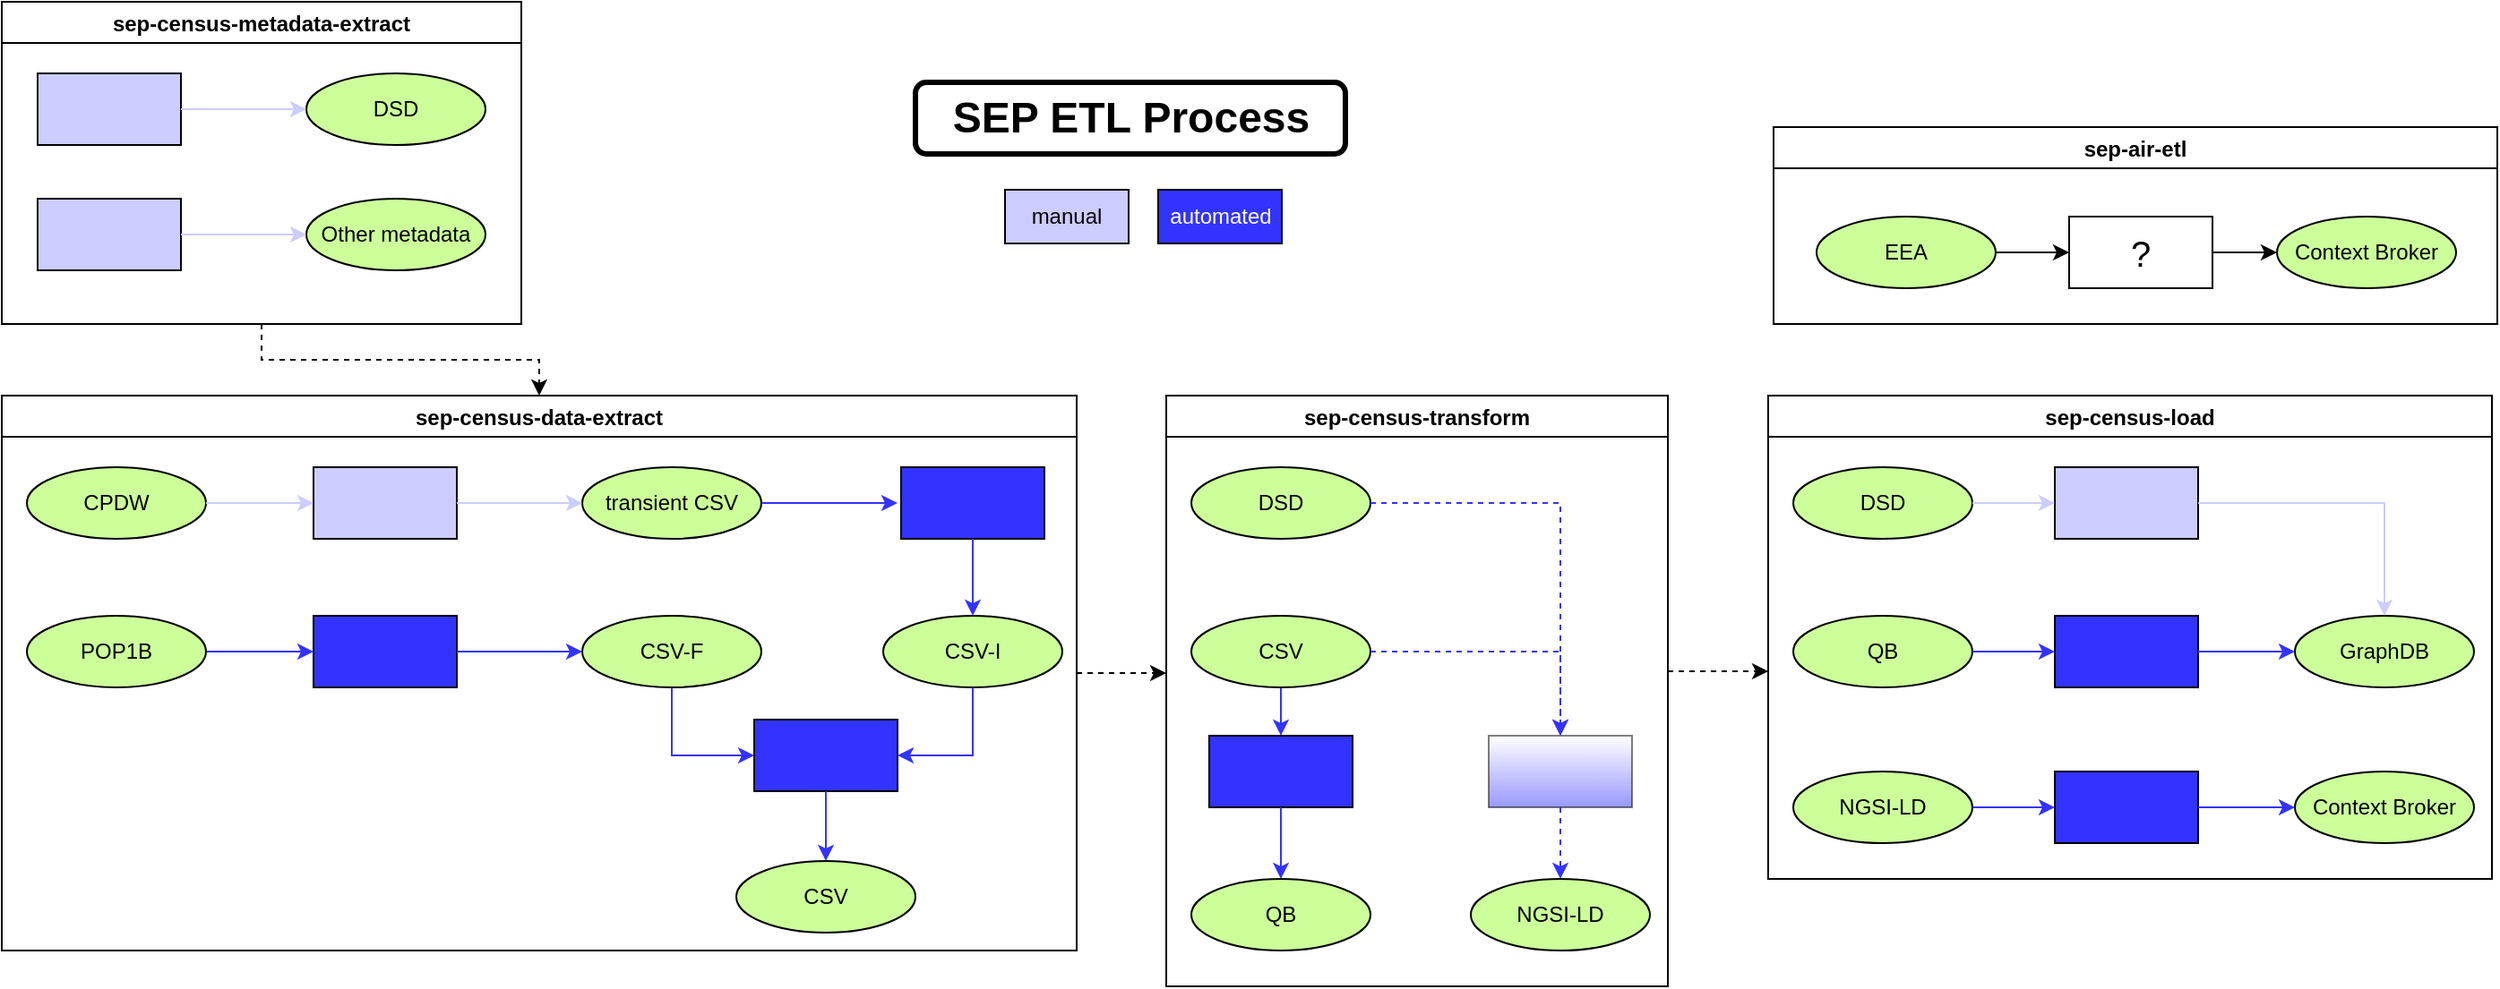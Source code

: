 <mxfile version="15.6.8" type="github">
  <diagram id="C5RBs43oDa-KdzZeNtuy" name="Page-1">
    <mxGraphModel dx="1422" dy="776" grid="1" gridSize="10" guides="1" tooltips="1" connect="1" arrows="1" fold="1" page="1" pageScale="1" pageWidth="827" pageHeight="1169" math="0" shadow="0">
      <root>
        <mxCell id="WIyWlLk6GJQsqaUBKTNV-0" />
        <mxCell id="WIyWlLk6GJQsqaUBKTNV-1" parent="WIyWlLk6GJQsqaUBKTNV-0" />
        <mxCell id="qQHiMvwfqEVsgReaYoB2-117" style="edgeStyle=orthogonalEdgeStyle;rounded=0;orthogonalLoop=1;jettySize=auto;html=1;exitX=0.5;exitY=1;exitDx=0;exitDy=0;entryX=0.5;entryY=0;entryDx=0;entryDy=0;dashed=1;fontSize=20;fontColor=#FFFFFF;strokeColor=#000000;" edge="1" parent="WIyWlLk6GJQsqaUBKTNV-1" source="qQHiMvwfqEVsgReaYoB2-0" target="qQHiMvwfqEVsgReaYoB2-8">
          <mxGeometry relative="1" as="geometry" />
        </mxCell>
        <mxCell id="qQHiMvwfqEVsgReaYoB2-0" value="sep-census-metadata-extract" style="swimlane;" vertex="1" parent="WIyWlLk6GJQsqaUBKTNV-1">
          <mxGeometry x="50" y="60" width="290" height="180" as="geometry" />
        </mxCell>
        <mxCell id="qQHiMvwfqEVsgReaYoB2-2" value="" style="rounded=0;whiteSpace=wrap;html=1;fillColor=#CCCCFF;" vertex="1" parent="qQHiMvwfqEVsgReaYoB2-0">
          <mxGeometry x="20" y="40" width="80" height="40" as="geometry" />
        </mxCell>
        <mxCell id="qQHiMvwfqEVsgReaYoB2-3" value="DSD" style="ellipse;whiteSpace=wrap;html=1;fillColor=#CCFF99;" vertex="1" parent="qQHiMvwfqEVsgReaYoB2-0">
          <mxGeometry x="170" y="40" width="100" height="40" as="geometry" />
        </mxCell>
        <mxCell id="qQHiMvwfqEVsgReaYoB2-4" value="" style="endArrow=classic;html=1;rounded=0;exitX=1;exitY=0.5;exitDx=0;exitDy=0;entryX=0;entryY=0.5;entryDx=0;entryDy=0;strokeColor=#CCCCFF;" edge="1" parent="qQHiMvwfqEVsgReaYoB2-0" source="qQHiMvwfqEVsgReaYoB2-2" target="qQHiMvwfqEVsgReaYoB2-3">
          <mxGeometry width="50" height="50" relative="1" as="geometry">
            <mxPoint x="320" y="360" as="sourcePoint" />
            <mxPoint x="370" y="310" as="targetPoint" />
          </mxGeometry>
        </mxCell>
        <mxCell id="qQHiMvwfqEVsgReaYoB2-5" value="" style="rounded=0;whiteSpace=wrap;html=1;fillColor=#CCCCFF;" vertex="1" parent="qQHiMvwfqEVsgReaYoB2-0">
          <mxGeometry x="20" y="110" width="80" height="40" as="geometry" />
        </mxCell>
        <mxCell id="qQHiMvwfqEVsgReaYoB2-6" value="Other metadata" style="ellipse;whiteSpace=wrap;html=1;fillColor=#CCFF99;" vertex="1" parent="qQHiMvwfqEVsgReaYoB2-0">
          <mxGeometry x="170" y="110" width="100" height="40" as="geometry" />
        </mxCell>
        <mxCell id="qQHiMvwfqEVsgReaYoB2-7" value="" style="endArrow=classic;html=1;rounded=0;exitX=1;exitY=0.5;exitDx=0;exitDy=0;entryX=0;entryY=0.5;entryDx=0;entryDy=0;strokeColor=#CCCCFF;" edge="1" parent="qQHiMvwfqEVsgReaYoB2-0" source="qQHiMvwfqEVsgReaYoB2-5" target="qQHiMvwfqEVsgReaYoB2-6">
          <mxGeometry width="50" height="50" relative="1" as="geometry">
            <mxPoint x="250" y="370" as="sourcePoint" />
            <mxPoint x="300" y="320" as="targetPoint" />
          </mxGeometry>
        </mxCell>
        <mxCell id="qQHiMvwfqEVsgReaYoB2-123" style="edgeStyle=orthogonalEdgeStyle;rounded=0;orthogonalLoop=1;jettySize=auto;html=1;exitX=1;exitY=0.5;exitDx=0;exitDy=0;dashed=1;fontSize=20;fontColor=#FFFFFF;strokeColor=#000000;" edge="1" parent="WIyWlLk6GJQsqaUBKTNV-1" source="qQHiMvwfqEVsgReaYoB2-8">
          <mxGeometry relative="1" as="geometry">
            <mxPoint x="700" y="435" as="targetPoint" />
          </mxGeometry>
        </mxCell>
        <mxCell id="qQHiMvwfqEVsgReaYoB2-8" value="sep-census-data-extract" style="swimlane;" vertex="1" parent="WIyWlLk6GJQsqaUBKTNV-1">
          <mxGeometry x="50" y="280" width="600" height="310" as="geometry" />
        </mxCell>
        <mxCell id="qQHiMvwfqEVsgReaYoB2-9" value="" style="rounded=0;whiteSpace=wrap;html=1;fillColor=#CCCCFF;" vertex="1" parent="qQHiMvwfqEVsgReaYoB2-8">
          <mxGeometry x="174" y="40" width="80" height="40" as="geometry" />
        </mxCell>
        <mxCell id="qQHiMvwfqEVsgReaYoB2-10" value="transient CSV" style="ellipse;whiteSpace=wrap;html=1;fillColor=#CCFF99;" vertex="1" parent="qQHiMvwfqEVsgReaYoB2-8">
          <mxGeometry x="324" y="40" width="100" height="40" as="geometry" />
        </mxCell>
        <mxCell id="qQHiMvwfqEVsgReaYoB2-11" value="" style="endArrow=classic;html=1;rounded=0;exitX=1;exitY=0.5;exitDx=0;exitDy=0;entryX=0;entryY=0.5;entryDx=0;entryDy=0;strokeColor=#CCCCFF;" edge="1" parent="qQHiMvwfqEVsgReaYoB2-8" source="qQHiMvwfqEVsgReaYoB2-9" target="qQHiMvwfqEVsgReaYoB2-10">
          <mxGeometry width="50" height="50" relative="1" as="geometry">
            <mxPoint x="474" y="360" as="sourcePoint" />
            <mxPoint x="524" y="310" as="targetPoint" />
          </mxGeometry>
        </mxCell>
        <mxCell id="qQHiMvwfqEVsgReaYoB2-20" value="" style="edgeStyle=orthogonalEdgeStyle;rounded=0;orthogonalLoop=1;jettySize=auto;html=1;strokeColor=#3333FF;exitX=1;exitY=0.5;exitDx=0;exitDy=0;entryX=0;entryY=0.5;entryDx=0;entryDy=0;" edge="1" parent="qQHiMvwfqEVsgReaYoB2-8" source="qQHiMvwfqEVsgReaYoB2-19" target="qQHiMvwfqEVsgReaYoB2-12">
          <mxGeometry relative="1" as="geometry">
            <mxPoint x="170" y="143" as="targetPoint" />
          </mxGeometry>
        </mxCell>
        <mxCell id="qQHiMvwfqEVsgReaYoB2-12" value="" style="rounded=0;whiteSpace=wrap;html=1;fillColor=#3333FF;" vertex="1" parent="qQHiMvwfqEVsgReaYoB2-8">
          <mxGeometry x="174" y="123" width="80" height="40" as="geometry" />
        </mxCell>
        <mxCell id="qQHiMvwfqEVsgReaYoB2-13" value="CSV-F" style="ellipse;whiteSpace=wrap;html=1;fillColor=#CCFF99;" vertex="1" parent="qQHiMvwfqEVsgReaYoB2-8">
          <mxGeometry x="324" y="123" width="100" height="40" as="geometry" />
        </mxCell>
        <mxCell id="qQHiMvwfqEVsgReaYoB2-14" value="" style="endArrow=classic;html=1;rounded=0;exitX=1;exitY=0.5;exitDx=0;exitDy=0;entryX=0;entryY=0.5;entryDx=0;entryDy=0;strokeColor=#3333FF;" edge="1" parent="qQHiMvwfqEVsgReaYoB2-8" source="qQHiMvwfqEVsgReaYoB2-12" target="qQHiMvwfqEVsgReaYoB2-13">
          <mxGeometry width="50" height="50" relative="1" as="geometry">
            <mxPoint x="404" y="383" as="sourcePoint" />
            <mxPoint x="454" y="333" as="targetPoint" />
          </mxGeometry>
        </mxCell>
        <mxCell id="qQHiMvwfqEVsgReaYoB2-15" value="CPDW" style="ellipse;whiteSpace=wrap;html=1;fillColor=#CCFF99;" vertex="1" parent="qQHiMvwfqEVsgReaYoB2-8">
          <mxGeometry x="14" y="40" width="100" height="40" as="geometry" />
        </mxCell>
        <mxCell id="qQHiMvwfqEVsgReaYoB2-17" value="" style="endArrow=classic;html=1;rounded=0;exitX=1;exitY=0.5;exitDx=0;exitDy=0;entryX=0;entryY=0.5;entryDx=0;entryDy=0;strokeColor=#CCCCFF;" edge="1" parent="qQHiMvwfqEVsgReaYoB2-8" source="qQHiMvwfqEVsgReaYoB2-15" target="qQHiMvwfqEVsgReaYoB2-9">
          <mxGeometry width="50" height="50" relative="1" as="geometry">
            <mxPoint x="264" y="70" as="sourcePoint" />
            <mxPoint x="334" y="70" as="targetPoint" />
          </mxGeometry>
        </mxCell>
        <mxCell id="qQHiMvwfqEVsgReaYoB2-19" value="POP1B" style="ellipse;whiteSpace=wrap;html=1;fillColor=#CCFF99;" vertex="1" parent="qQHiMvwfqEVsgReaYoB2-8">
          <mxGeometry x="14" y="123" width="100" height="40" as="geometry" />
        </mxCell>
        <mxCell id="qQHiMvwfqEVsgReaYoB2-22" value="CSV-I" style="ellipse;whiteSpace=wrap;html=1;fillColor=#CCFF99;" vertex="1" parent="qQHiMvwfqEVsgReaYoB2-8">
          <mxGeometry x="492" y="123" width="100" height="40" as="geometry" />
        </mxCell>
        <mxCell id="qQHiMvwfqEVsgReaYoB2-21" value="" style="rounded=0;whiteSpace=wrap;html=1;fillColor=#3333FF;" vertex="1" parent="qQHiMvwfqEVsgReaYoB2-8">
          <mxGeometry x="502" y="40" width="80" height="40" as="geometry" />
        </mxCell>
        <mxCell id="qQHiMvwfqEVsgReaYoB2-23" value="" style="endArrow=classic;html=1;rounded=0;exitX=0.5;exitY=1;exitDx=0;exitDy=0;strokeColor=#3333FF;" edge="1" parent="qQHiMvwfqEVsgReaYoB2-8" source="qQHiMvwfqEVsgReaYoB2-21" target="qQHiMvwfqEVsgReaYoB2-22">
          <mxGeometry width="50" height="50" relative="1" as="geometry">
            <mxPoint x="264" y="153" as="sourcePoint" />
            <mxPoint x="334" y="153" as="targetPoint" />
          </mxGeometry>
        </mxCell>
        <mxCell id="qQHiMvwfqEVsgReaYoB2-25" value="" style="rounded=0;whiteSpace=wrap;html=1;fillColor=#3333FF;" vertex="1" parent="qQHiMvwfqEVsgReaYoB2-8">
          <mxGeometry x="420" y="181" width="80" height="40" as="geometry" />
        </mxCell>
        <mxCell id="qQHiMvwfqEVsgReaYoB2-28" value="" style="endArrow=classic;html=1;rounded=0;strokeColor=#3333FF;entryX=0;entryY=0.5;entryDx=0;entryDy=0;exitX=0.5;exitY=1;exitDx=0;exitDy=0;edgeStyle=orthogonalEdgeStyle;" edge="1" parent="qQHiMvwfqEVsgReaYoB2-8" source="qQHiMvwfqEVsgReaYoB2-13" target="qQHiMvwfqEVsgReaYoB2-25">
          <mxGeometry width="50" height="50" relative="1" as="geometry">
            <mxPoint x="370" y="170" as="sourcePoint" />
            <mxPoint x="390" y="90" as="targetPoint" />
          </mxGeometry>
        </mxCell>
        <mxCell id="qQHiMvwfqEVsgReaYoB2-30" value="" style="endArrow=classic;html=1;rounded=0;strokeColor=#3333FF;entryX=1;entryY=0.5;entryDx=0;entryDy=0;exitX=0.5;exitY=1;exitDx=0;exitDy=0;edgeStyle=orthogonalEdgeStyle;" edge="1" parent="qQHiMvwfqEVsgReaYoB2-8" source="qQHiMvwfqEVsgReaYoB2-22" target="qQHiMvwfqEVsgReaYoB2-25">
          <mxGeometry width="50" height="50" relative="1" as="geometry">
            <mxPoint x="550" y="180" as="sourcePoint" />
            <mxPoint x="390" y="90" as="targetPoint" />
          </mxGeometry>
        </mxCell>
        <mxCell id="qQHiMvwfqEVsgReaYoB2-31" value="CSV" style="ellipse;whiteSpace=wrap;html=1;fillColor=#CCFF99;" vertex="1" parent="qQHiMvwfqEVsgReaYoB2-8">
          <mxGeometry x="410" y="260" width="100" height="40" as="geometry" />
        </mxCell>
        <mxCell id="qQHiMvwfqEVsgReaYoB2-32" value="" style="endArrow=classic;html=1;rounded=0;exitX=0.5;exitY=1;exitDx=0;exitDy=0;entryX=0.5;entryY=0;entryDx=0;entryDy=0;strokeColor=#3333FF;" edge="1" parent="qQHiMvwfqEVsgReaYoB2-8" source="qQHiMvwfqEVsgReaYoB2-25" target="qQHiMvwfqEVsgReaYoB2-31">
          <mxGeometry width="50" height="50" relative="1" as="geometry">
            <mxPoint x="264" y="153" as="sourcePoint" />
            <mxPoint x="334" y="153" as="targetPoint" />
          </mxGeometry>
        </mxCell>
        <mxCell id="qQHiMvwfqEVsgReaYoB2-24" value="" style="endArrow=classic;html=1;rounded=0;exitX=1;exitY=0.5;exitDx=0;exitDy=0;strokeColor=#3333FF;" edge="1" parent="WIyWlLk6GJQsqaUBKTNV-1" source="qQHiMvwfqEVsgReaYoB2-10">
          <mxGeometry width="50" height="50" relative="1" as="geometry">
            <mxPoint x="324" y="443" as="sourcePoint" />
            <mxPoint x="550" y="340" as="targetPoint" />
          </mxGeometry>
        </mxCell>
        <mxCell id="qQHiMvwfqEVsgReaYoB2-124" style="edgeStyle=orthogonalEdgeStyle;rounded=0;orthogonalLoop=1;jettySize=auto;html=1;entryX=0;entryY=0.5;entryDx=0;entryDy=0;dashed=1;fontSize=20;fontColor=#FFFFFF;strokeColor=#000000;" edge="1" parent="WIyWlLk6GJQsqaUBKTNV-1">
          <mxGeometry relative="1" as="geometry">
            <mxPoint x="980" y="434" as="sourcePoint" />
            <mxPoint x="1036" y="434" as="targetPoint" />
          </mxGeometry>
        </mxCell>
        <mxCell id="qQHiMvwfqEVsgReaYoB2-53" value="sep-census-transform" style="swimlane;" vertex="1" parent="WIyWlLk6GJQsqaUBKTNV-1">
          <mxGeometry x="700" y="280" width="280" height="330" as="geometry" />
        </mxCell>
        <mxCell id="qQHiMvwfqEVsgReaYoB2-57" value="" style="edgeStyle=orthogonalEdgeStyle;rounded=0;orthogonalLoop=1;jettySize=auto;html=1;strokeColor=#3333FF;exitX=0.5;exitY=1;exitDx=0;exitDy=0;entryX=0.5;entryY=0;entryDx=0;entryDy=0;" edge="1" parent="qQHiMvwfqEVsgReaYoB2-53" source="qQHiMvwfqEVsgReaYoB2-63" target="qQHiMvwfqEVsgReaYoB2-58">
          <mxGeometry relative="1" as="geometry">
            <mxPoint x="170" y="143" as="targetPoint" />
          </mxGeometry>
        </mxCell>
        <mxCell id="qQHiMvwfqEVsgReaYoB2-58" value="" style="rounded=0;whiteSpace=wrap;html=1;fillColor=#3333FF;" vertex="1" parent="qQHiMvwfqEVsgReaYoB2-53">
          <mxGeometry x="24" y="190" width="80" height="40" as="geometry" />
        </mxCell>
        <mxCell id="qQHiMvwfqEVsgReaYoB2-61" value="DSD" style="ellipse;whiteSpace=wrap;html=1;fillColor=#CCFF99;" vertex="1" parent="qQHiMvwfqEVsgReaYoB2-53">
          <mxGeometry x="14" y="40" width="100" height="40" as="geometry" />
        </mxCell>
        <mxCell id="qQHiMvwfqEVsgReaYoB2-63" value="CSV" style="ellipse;whiteSpace=wrap;html=1;fillColor=#CCFF99;" vertex="1" parent="qQHiMvwfqEVsgReaYoB2-53">
          <mxGeometry x="14" y="123" width="100" height="40" as="geometry" />
        </mxCell>
        <mxCell id="qQHiMvwfqEVsgReaYoB2-73" value="QB" style="ellipse;whiteSpace=wrap;html=1;fillColor=#CCFF99;" vertex="1" parent="qQHiMvwfqEVsgReaYoB2-53">
          <mxGeometry x="14" y="270" width="100" height="40" as="geometry" />
        </mxCell>
        <mxCell id="qQHiMvwfqEVsgReaYoB2-74" value="" style="edgeStyle=orthogonalEdgeStyle;rounded=0;orthogonalLoop=1;jettySize=auto;html=1;strokeColor=#3333FF;exitX=0.5;exitY=1;exitDx=0;exitDy=0;entryX=0.5;entryY=0;entryDx=0;entryDy=0;" edge="1" parent="qQHiMvwfqEVsgReaYoB2-53" source="qQHiMvwfqEVsgReaYoB2-58" target="qQHiMvwfqEVsgReaYoB2-73">
          <mxGeometry relative="1" as="geometry">
            <mxPoint x="74" y="200" as="targetPoint" />
            <mxPoint x="74" y="173" as="sourcePoint" />
          </mxGeometry>
        </mxCell>
        <mxCell id="qQHiMvwfqEVsgReaYoB2-75" value="" style="rounded=0;whiteSpace=wrap;html=1;fillColor=#3333FF;gradientColor=#ffffff;gradientDirection=north;opacity=50;" vertex="1" parent="qQHiMvwfqEVsgReaYoB2-53">
          <mxGeometry x="180" y="190" width="80" height="40" as="geometry" />
        </mxCell>
        <mxCell id="qQHiMvwfqEVsgReaYoB2-76" value="NGSI-LD" style="ellipse;whiteSpace=wrap;html=1;fillColor=#CCFF99;" vertex="1" parent="qQHiMvwfqEVsgReaYoB2-53">
          <mxGeometry x="170" y="270" width="100" height="40" as="geometry" />
        </mxCell>
        <mxCell id="qQHiMvwfqEVsgReaYoB2-77" value="" style="edgeStyle=orthogonalEdgeStyle;rounded=0;orthogonalLoop=1;jettySize=auto;html=1;strokeColor=#3333FF;exitX=0.5;exitY=1;exitDx=0;exitDy=0;entryX=0.5;entryY=0;entryDx=0;entryDy=0;dashed=1;" edge="1" parent="qQHiMvwfqEVsgReaYoB2-53" source="qQHiMvwfqEVsgReaYoB2-75" target="qQHiMvwfqEVsgReaYoB2-76">
          <mxGeometry relative="1" as="geometry">
            <mxPoint x="74" y="280" as="targetPoint" />
            <mxPoint x="74" y="240" as="sourcePoint" />
          </mxGeometry>
        </mxCell>
        <mxCell id="qQHiMvwfqEVsgReaYoB2-78" value="" style="edgeStyle=orthogonalEdgeStyle;rounded=0;orthogonalLoop=1;jettySize=auto;html=1;strokeColor=#3333FF;exitX=1;exitY=0.5;exitDx=0;exitDy=0;entryX=0.5;entryY=0;entryDx=0;entryDy=0;dashed=1;" edge="1" parent="qQHiMvwfqEVsgReaYoB2-53" source="qQHiMvwfqEVsgReaYoB2-61" target="qQHiMvwfqEVsgReaYoB2-75">
          <mxGeometry relative="1" as="geometry">
            <mxPoint x="230" y="280" as="targetPoint" />
            <mxPoint x="230" y="240" as="sourcePoint" />
          </mxGeometry>
        </mxCell>
        <mxCell id="qQHiMvwfqEVsgReaYoB2-79" value="" style="edgeStyle=orthogonalEdgeStyle;rounded=0;orthogonalLoop=1;jettySize=auto;html=1;strokeColor=#3333FF;exitX=1;exitY=0.5;exitDx=0;exitDy=0;entryX=0.5;entryY=0;entryDx=0;entryDy=0;dashed=1;" edge="1" parent="qQHiMvwfqEVsgReaYoB2-53" source="qQHiMvwfqEVsgReaYoB2-63" target="qQHiMvwfqEVsgReaYoB2-75">
          <mxGeometry relative="1" as="geometry">
            <mxPoint x="240" y="290" as="targetPoint" />
            <mxPoint x="240" y="250" as="sourcePoint" />
          </mxGeometry>
        </mxCell>
        <mxCell id="qQHiMvwfqEVsgReaYoB2-80" value="sep-census-load" style="swimlane;" vertex="1" parent="WIyWlLk6GJQsqaUBKTNV-1">
          <mxGeometry x="1036" y="280" width="404" height="270" as="geometry" />
        </mxCell>
        <mxCell id="qQHiMvwfqEVsgReaYoB2-82" value="" style="rounded=0;whiteSpace=wrap;html=1;fillColor=#3333FF;" vertex="1" parent="qQHiMvwfqEVsgReaYoB2-80">
          <mxGeometry x="160" y="123" width="80" height="40" as="geometry" />
        </mxCell>
        <mxCell id="qQHiMvwfqEVsgReaYoB2-83" value="DSD" style="ellipse;whiteSpace=wrap;html=1;fillColor=#CCFF99;" vertex="1" parent="qQHiMvwfqEVsgReaYoB2-80">
          <mxGeometry x="14" y="40" width="100" height="40" as="geometry" />
        </mxCell>
        <mxCell id="qQHiMvwfqEVsgReaYoB2-84" value="QB" style="ellipse;whiteSpace=wrap;html=1;fillColor=#CCFF99;" vertex="1" parent="qQHiMvwfqEVsgReaYoB2-80">
          <mxGeometry x="14" y="123" width="100" height="40" as="geometry" />
        </mxCell>
        <mxCell id="qQHiMvwfqEVsgReaYoB2-85" value="NGSI-LD" style="ellipse;whiteSpace=wrap;html=1;fillColor=#CCFF99;" vertex="1" parent="qQHiMvwfqEVsgReaYoB2-80">
          <mxGeometry x="14" y="210" width="100" height="40" as="geometry" />
        </mxCell>
        <mxCell id="qQHiMvwfqEVsgReaYoB2-86" value="" style="edgeStyle=orthogonalEdgeStyle;rounded=0;orthogonalLoop=1;jettySize=auto;html=1;strokeColor=#3333FF;exitX=1;exitY=0.5;exitDx=0;exitDy=0;entryX=0;entryY=0.5;entryDx=0;entryDy=0;" edge="1" parent="qQHiMvwfqEVsgReaYoB2-80" source="qQHiMvwfqEVsgReaYoB2-84" target="qQHiMvwfqEVsgReaYoB2-82">
          <mxGeometry relative="1" as="geometry">
            <mxPoint x="74" y="200" as="targetPoint" />
            <mxPoint x="74" y="173" as="sourcePoint" />
          </mxGeometry>
        </mxCell>
        <mxCell id="qQHiMvwfqEVsgReaYoB2-88" value="GraphDB" style="ellipse;whiteSpace=wrap;html=1;fillColor=#CCFF99;" vertex="1" parent="qQHiMvwfqEVsgReaYoB2-80">
          <mxGeometry x="294" y="123" width="100" height="40" as="geometry" />
        </mxCell>
        <mxCell id="qQHiMvwfqEVsgReaYoB2-93" value="" style="rounded=0;whiteSpace=wrap;html=1;fillColor=#CCCCFF;" vertex="1" parent="qQHiMvwfqEVsgReaYoB2-80">
          <mxGeometry x="160" y="40" width="80" height="40" as="geometry" />
        </mxCell>
        <mxCell id="qQHiMvwfqEVsgReaYoB2-94" value="" style="endArrow=classic;html=1;rounded=0;exitX=1;exitY=0.5;exitDx=0;exitDy=0;strokeColor=#CCCCFF;" edge="1" parent="qQHiMvwfqEVsgReaYoB2-80" source="qQHiMvwfqEVsgReaYoB2-83">
          <mxGeometry width="50" height="50" relative="1" as="geometry">
            <mxPoint x="121" y="59.5" as="sourcePoint" />
            <mxPoint x="160" y="60" as="targetPoint" />
          </mxGeometry>
        </mxCell>
        <mxCell id="qQHiMvwfqEVsgReaYoB2-97" value="" style="endArrow=classic;html=1;rounded=0;exitX=1;exitY=0.5;exitDx=0;exitDy=0;strokeColor=#CCCCFF;edgeStyle=orthogonalEdgeStyle;entryX=0.5;entryY=0;entryDx=0;entryDy=0;" edge="1" parent="qQHiMvwfqEVsgReaYoB2-80" source="qQHiMvwfqEVsgReaYoB2-93" target="qQHiMvwfqEVsgReaYoB2-88">
          <mxGeometry width="50" height="50" relative="1" as="geometry">
            <mxPoint x="124" y="70" as="sourcePoint" />
            <mxPoint x="340" y="120" as="targetPoint" />
          </mxGeometry>
        </mxCell>
        <mxCell id="qQHiMvwfqEVsgReaYoB2-98" value="" style="edgeStyle=orthogonalEdgeStyle;rounded=0;orthogonalLoop=1;jettySize=auto;html=1;strokeColor=#3333FF;exitX=1;exitY=0.5;exitDx=0;exitDy=0;entryX=0;entryY=0.5;entryDx=0;entryDy=0;" edge="1" parent="qQHiMvwfqEVsgReaYoB2-80" source="qQHiMvwfqEVsgReaYoB2-82" target="qQHiMvwfqEVsgReaYoB2-88">
          <mxGeometry relative="1" as="geometry">
            <mxPoint x="170" y="153" as="targetPoint" />
            <mxPoint x="124" y="153" as="sourcePoint" />
          </mxGeometry>
        </mxCell>
        <mxCell id="qQHiMvwfqEVsgReaYoB2-99" value="Context Broker" style="ellipse;whiteSpace=wrap;html=1;fillColor=#CCFF99;" vertex="1" parent="qQHiMvwfqEVsgReaYoB2-80">
          <mxGeometry x="294" y="210" width="100" height="40" as="geometry" />
        </mxCell>
        <mxCell id="qQHiMvwfqEVsgReaYoB2-100" value="" style="rounded=0;whiteSpace=wrap;html=1;fillColor=#3333FF;" vertex="1" parent="qQHiMvwfqEVsgReaYoB2-80">
          <mxGeometry x="160" y="210" width="80" height="40" as="geometry" />
        </mxCell>
        <mxCell id="qQHiMvwfqEVsgReaYoB2-101" value="" style="edgeStyle=orthogonalEdgeStyle;rounded=0;orthogonalLoop=1;jettySize=auto;html=1;strokeColor=#3333FF;exitX=1;exitY=0.5;exitDx=0;exitDy=0;entryX=0;entryY=0.5;entryDx=0;entryDy=0;" edge="1" parent="qQHiMvwfqEVsgReaYoB2-80" source="qQHiMvwfqEVsgReaYoB2-85" target="qQHiMvwfqEVsgReaYoB2-100">
          <mxGeometry relative="1" as="geometry">
            <mxPoint x="170" y="153" as="targetPoint" />
            <mxPoint x="124" y="153" as="sourcePoint" />
          </mxGeometry>
        </mxCell>
        <mxCell id="qQHiMvwfqEVsgReaYoB2-102" value="" style="edgeStyle=orthogonalEdgeStyle;rounded=0;orthogonalLoop=1;jettySize=auto;html=1;strokeColor=#3333FF;exitX=1;exitY=0.5;exitDx=0;exitDy=0;entryX=0;entryY=0.5;entryDx=0;entryDy=0;exitPerimeter=0;" edge="1" parent="qQHiMvwfqEVsgReaYoB2-80" source="qQHiMvwfqEVsgReaYoB2-100" target="qQHiMvwfqEVsgReaYoB2-99">
          <mxGeometry relative="1" as="geometry">
            <mxPoint x="310" y="153" as="targetPoint" />
            <mxPoint x="250" y="153" as="sourcePoint" />
          </mxGeometry>
        </mxCell>
        <mxCell id="qQHiMvwfqEVsgReaYoB2-103" value="SEP ETL Process" style="text;html=1;fontSize=24;fontStyle=1;verticalAlign=middle;align=center;strokeColor=default;rounded=1;strokeWidth=3;" vertex="1" parent="WIyWlLk6GJQsqaUBKTNV-1">
          <mxGeometry x="560" y="105" width="240" height="40" as="geometry" />
        </mxCell>
        <mxCell id="qQHiMvwfqEVsgReaYoB2-104" value="manual" style="rounded=0;whiteSpace=wrap;html=1;fillColor=#CCCCFF;" vertex="1" parent="WIyWlLk6GJQsqaUBKTNV-1">
          <mxGeometry x="610" y="165" width="69" height="30" as="geometry" />
        </mxCell>
        <mxCell id="qQHiMvwfqEVsgReaYoB2-107" value="&lt;font color=&quot;#FFFFFF&quot;&gt;automated&lt;/font&gt;" style="rounded=0;whiteSpace=wrap;html=1;fillColor=#3333FF;" vertex="1" parent="WIyWlLk6GJQsqaUBKTNV-1">
          <mxGeometry x="695.5" y="165" width="69" height="30" as="geometry" />
        </mxCell>
        <mxCell id="qQHiMvwfqEVsgReaYoB2-108" value="sep-air-etl" style="swimlane;" vertex="1" parent="WIyWlLk6GJQsqaUBKTNV-1">
          <mxGeometry x="1039" y="130" width="404" height="110" as="geometry" />
        </mxCell>
        <mxCell id="qQHiMvwfqEVsgReaYoB2-110" value="EEA" style="ellipse;whiteSpace=wrap;html=1;fillColor=#CCFF99;" vertex="1" parent="qQHiMvwfqEVsgReaYoB2-108">
          <mxGeometry x="24" y="50" width="100" height="40" as="geometry" />
        </mxCell>
        <mxCell id="qQHiMvwfqEVsgReaYoB2-112" value="&lt;font style=&quot;font-size: 20px&quot;&gt;?&lt;/font&gt;" style="rounded=0;whiteSpace=wrap;html=1;fillColor=#FFFFFF;" vertex="1" parent="qQHiMvwfqEVsgReaYoB2-108">
          <mxGeometry x="165" y="50" width="80" height="40" as="geometry" />
        </mxCell>
        <mxCell id="qQHiMvwfqEVsgReaYoB2-113" value="Context Broker" style="ellipse;whiteSpace=wrap;html=1;fillColor=#CCFF99;" vertex="1" parent="qQHiMvwfqEVsgReaYoB2-108">
          <mxGeometry x="281" y="50" width="100" height="40" as="geometry" />
        </mxCell>
        <mxCell id="qQHiMvwfqEVsgReaYoB2-114" value="" style="endArrow=classic;html=1;rounded=0;exitX=1;exitY=0.5;exitDx=0;exitDy=0;entryX=0;entryY=0.5;entryDx=0;entryDy=0;strokeColor=#000000;" edge="1" parent="qQHiMvwfqEVsgReaYoB2-108" source="qQHiMvwfqEVsgReaYoB2-112" target="qQHiMvwfqEVsgReaYoB2-113">
          <mxGeometry width="50" height="50" relative="1" as="geometry">
            <mxPoint x="361" y="310" as="sourcePoint" />
            <mxPoint x="411" y="260" as="targetPoint" />
          </mxGeometry>
        </mxCell>
        <mxCell id="qQHiMvwfqEVsgReaYoB2-115" value="" style="endArrow=classic;html=1;rounded=0;exitX=1;exitY=0.5;exitDx=0;exitDy=0;entryX=0;entryY=0.5;entryDx=0;entryDy=0;strokeColor=#000000;" edge="1" parent="qQHiMvwfqEVsgReaYoB2-108" source="qQHiMvwfqEVsgReaYoB2-110" target="qQHiMvwfqEVsgReaYoB2-112">
          <mxGeometry width="50" height="50" relative="1" as="geometry">
            <mxPoint x="255" y="80" as="sourcePoint" />
            <mxPoint x="291" y="80" as="targetPoint" />
          </mxGeometry>
        </mxCell>
      </root>
    </mxGraphModel>
  </diagram>
</mxfile>
